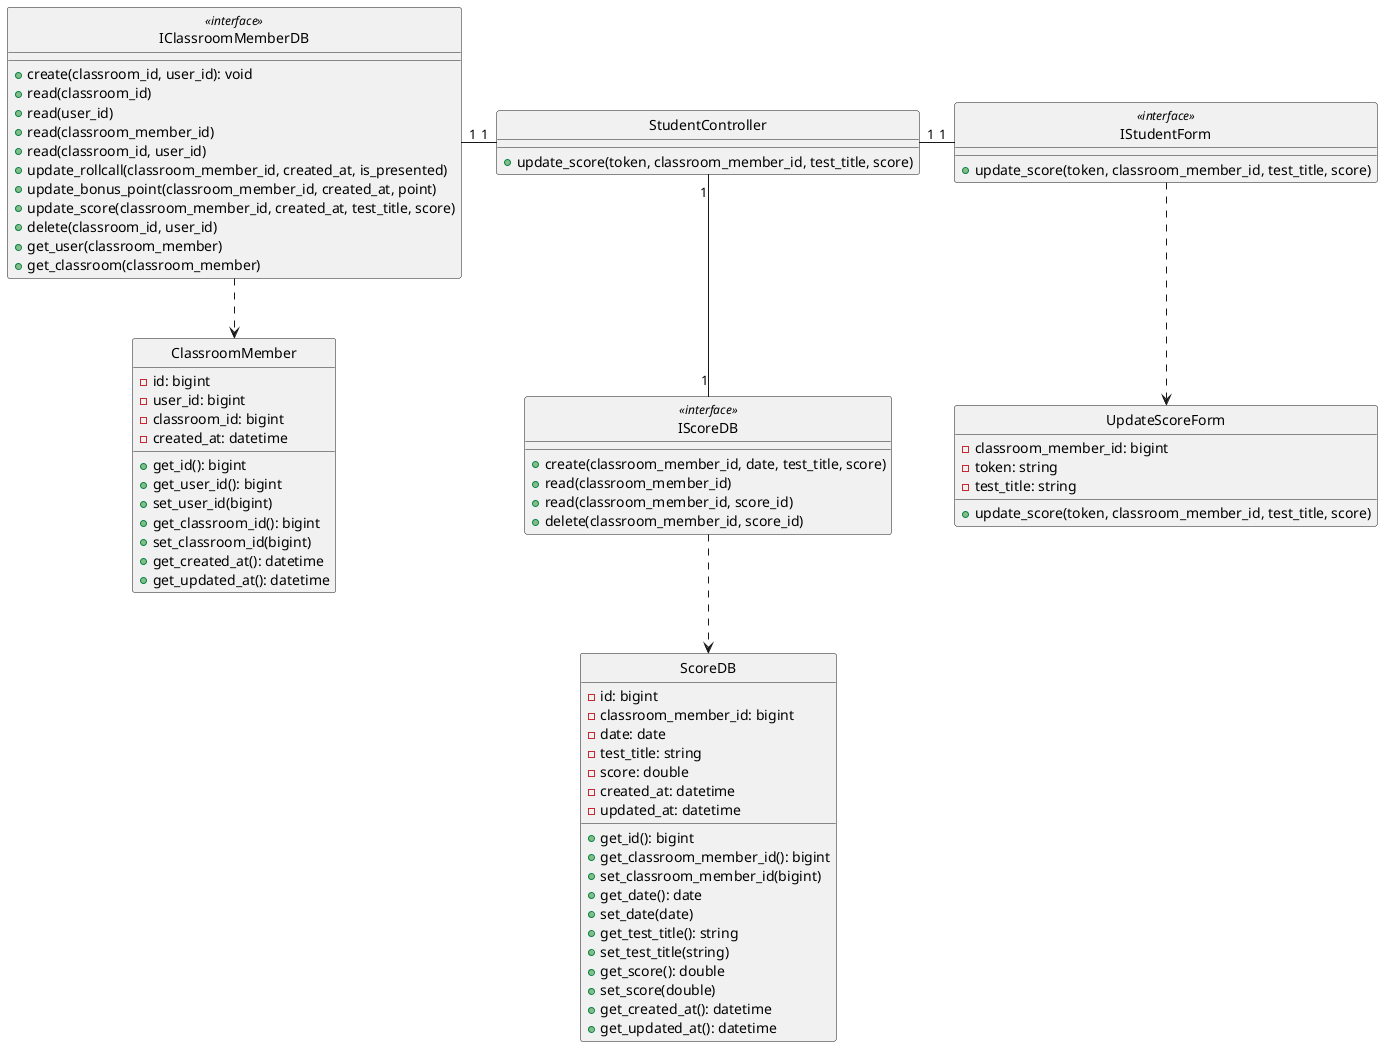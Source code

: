 @startuml updateScore

class UpdateScoreForm {
    - classroom_member_id: bigint
    - token: string
    - test_title: string

    + update_score(token, classroom_member_id, test_title, score)
}

class IStudentForm <<interface>> {
    + update_score(token, classroom_member_id, test_title, score)
}

class StudentController {
    + update_score(token, classroom_member_id, test_title, score)
}

class ClassroomMember {
    - id: bigint
    - user_id: bigint
    - classroom_id: bigint
    - created_at: datetime

    + get_id(): bigint
    + get_user_id(): bigint
    + set_user_id(bigint)
    + get_classroom_id(): bigint
    + set_classroom_id(bigint)
    + get_created_at(): datetime
    + get_updated_at(): datetime
}

class IClassroomMemberDB <<interface>> {
    + create(classroom_id, user_id): void
    + read(classroom_id)
    + read(user_id)
    + read(classroom_member_id)
    + read(classroom_id, user_id)
    + update_rollcall(classroom_member_id, created_at, is_presented)
    + update_bonus_point(classroom_member_id, created_at, point)
    + update_score(classroom_member_id, created_at, test_title, score)
    + delete(classroom_id, user_id)
    + get_user(classroom_member)
    + get_classroom(classroom_member)
}

class ScoreDB {
    - id: bigint
    - classroom_member_id: bigint
    - date: date
    - test_title: string
    - score: double
    - created_at: datetime
    - updated_at: datetime
    + get_id(): bigint
    + get_classroom_member_id(): bigint
    + set_classroom_member_id(bigint)
    + get_date(): date
    + set_date(date)
    + get_test_title(): string
    + set_test_title(string)
    + get_score(): double
    + set_score(double)
    + get_created_at(): datetime
    + get_updated_at(): datetime
}

class IScoreDB <<interface>> {
    + create(classroom_member_id, date, test_title, score)
    + read(classroom_member_id)
    + read(classroom_member_id, score_id)
    + delete(classroom_member_id, score_id)
}

hide UpdateScoreForm circle
hide IStudentForm <<interface>> circle
hide StudentController circle
hide IClassroomMemberDB <<interface>> circle
hide ClassroomMember circle
hide IScoreDB <<interface>> circle
hide ScoreDB circle


IStudentForm .down.> UpdateScoreForm
IClassroomMemberDB .down.> ClassroomMember
IScoreDB .down.> ScoreDB
IStudentForm "1"-left-"1" StudentController
StudentController "1"-left-"1" IClassroomMemberDB
StudentController "1"-down-"1" IScoreDB


@enduml
